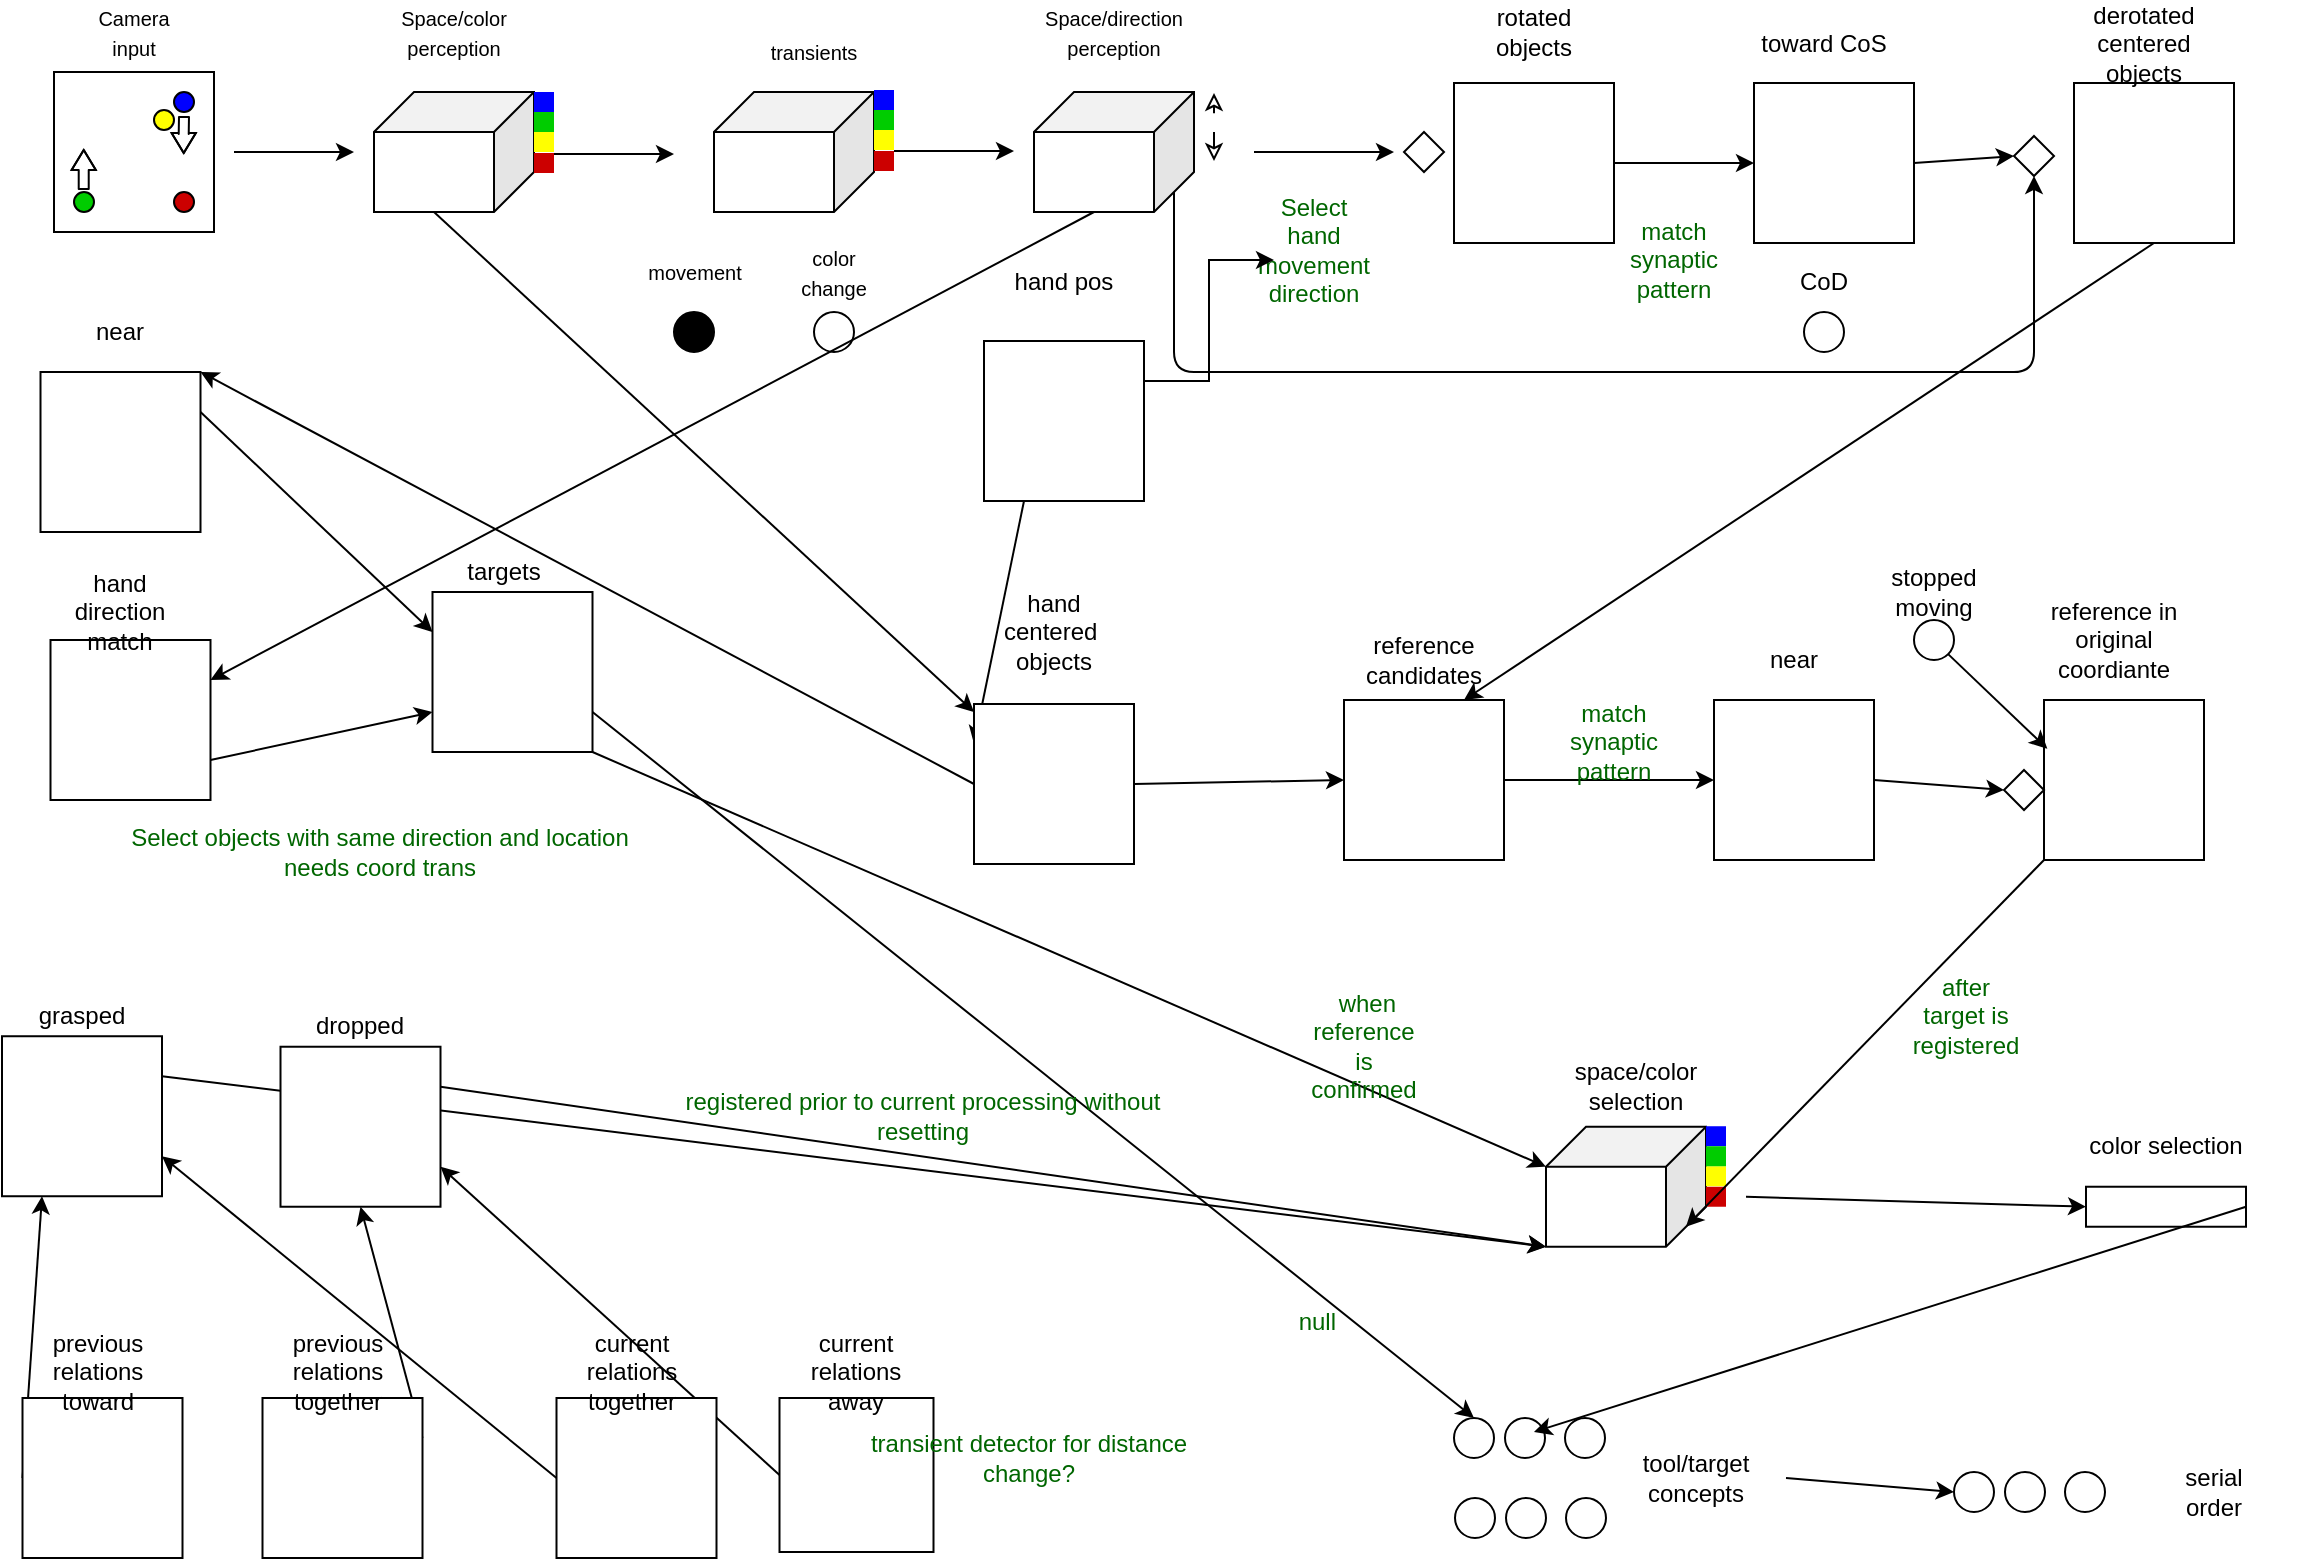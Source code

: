 <mxfile version="15.3.0" type="device"><diagram id="kGm0Wzl591T-LbFNVR5m" name="Page-1"><mxGraphModel dx="1185" dy="600" grid="1" gridSize="10" guides="1" tooltips="1" connect="1" arrows="1" fold="1" page="1" pageScale="1" pageWidth="1169" pageHeight="827" math="0" shadow="0"><root><mxCell id="0"/><mxCell id="1" parent="0"/><mxCell id="59VaYfTnH777uR1lZ6-N-1" value="" style="whiteSpace=wrap;html=1;aspect=fixed;" parent="1" vertex="1"><mxGeometry x="30" y="70" width="80" height="80" as="geometry"/></mxCell><mxCell id="59VaYfTnH777uR1lZ6-N-9" value="" style="ellipse;fillColor=#CC0000;strokeColor=#000000;" parent="1" vertex="1"><mxGeometry x="90" y="130" width="10" height="10" as="geometry"/></mxCell><mxCell id="59VaYfTnH777uR1lZ6-N-10" value="" style="ellipse;fillColor=#00CC00;strokeColor=#000000;" parent="1" vertex="1"><mxGeometry x="40" y="130" width="10" height="10" as="geometry"/></mxCell><mxCell id="59VaYfTnH777uR1lZ6-N-11" value="" style="ellipse;fillColor=#0000FF;strokeColor=#000000;" parent="1" vertex="1"><mxGeometry x="90" y="80" width="10" height="10" as="geometry"/></mxCell><mxCell id="59VaYfTnH777uR1lZ6-N-12" value="&lt;font style=&quot;font-size: 10px&quot;&gt;Camera input&lt;/font&gt;" style="text;html=1;strokeColor=none;fillColor=none;align=center;verticalAlign=middle;whiteSpace=wrap;rounded=0;" parent="1" vertex="1"><mxGeometry x="50" y="40" width="40" height="20" as="geometry"/></mxCell><mxCell id="UqUABq7N3b2xhDvYpUV0-53" style="edgeStyle=none;rounded=0;orthogonalLoop=1;jettySize=auto;html=1;exitX=0;exitY=0;exitDx=50;exitDy=60.0;exitPerimeter=0;" edge="1" parent="1" source="59VaYfTnH777uR1lZ6-N-15"><mxGeometry relative="1" as="geometry"><mxPoint x="490" y="390" as="targetPoint"/></mxGeometry></mxCell><object label="" id="59VaYfTnH777uR1lZ6-N-15"><mxCell style="shape=cube;whiteSpace=wrap;html=1;boundedLbl=1;backgroundOutline=1;darkOpacity=0.05;darkOpacity2=0.1;fillColor=none;flipH=1;" parent="1" vertex="1"><mxGeometry x="190" y="80" width="80" height="60" as="geometry"/></mxCell></object><mxCell id="59VaYfTnH777uR1lZ6-N-17" value="" style="shape=image;html=1;verticalAlign=top;verticalLabelPosition=bottom;labelBackgroundColor=#ffffff;imageAspect=0;aspect=fixed;image=https://cdn1.iconfinder.com/data/icons/feather-2/24/x-128.png;fillColor=none;" parent="1" vertex="1"><mxGeometry x="250" y="80.5" width="9" height="9" as="geometry"/></mxCell><mxCell id="59VaYfTnH777uR1lZ6-N-18" value="" style="shape=image;html=1;verticalAlign=top;verticalLabelPosition=bottom;labelBackgroundColor=#ffffff;imageAspect=0;aspect=fixed;image=https://cdn1.iconfinder.com/data/icons/feather-2/24/x-128.png;fillColor=none;" parent="1" vertex="1"><mxGeometry x="250" y="128.5" width="9" height="9" as="geometry"/></mxCell><mxCell id="59VaYfTnH777uR1lZ6-N-19" value="" style="shape=image;html=1;verticalAlign=top;verticalLabelPosition=bottom;labelBackgroundColor=#ffffff;imageAspect=0;aspect=fixed;image=https://cdn1.iconfinder.com/data/icons/feather-2/24/x-128.png;fillColor=none;" parent="1" vertex="1"><mxGeometry x="190" y="107.5" width="9" height="9" as="geometry"/></mxCell><mxCell id="59VaYfTnH777uR1lZ6-N-20" value="&lt;div&gt;&lt;font style=&quot;font-size: 10px&quot;&gt;Space/color&lt;/font&gt;&lt;/div&gt;&lt;div&gt;&lt;font style=&quot;font-size: 10px&quot;&gt;perception&lt;br&gt;&lt;/font&gt;&lt;/div&gt;" style="text;html=1;strokeColor=none;fillColor=none;align=center;verticalAlign=middle;whiteSpace=wrap;rounded=0;" parent="1" vertex="1"><mxGeometry x="210" y="40" width="40" height="20" as="geometry"/></mxCell><mxCell id="59VaYfTnH777uR1lZ6-N-21" value="" style="endArrow=classic;html=1;" parent="1" edge="1"><mxGeometry width="50" height="50" relative="1" as="geometry"><mxPoint x="120" y="110" as="sourcePoint"/><mxPoint x="180" y="110" as="targetPoint"/></mxGeometry></mxCell><mxCell id="59VaYfTnH777uR1lZ6-N-22" value="" style="endArrow=classic;html=1;" parent="1" edge="1"><mxGeometry width="50" height="50" relative="1" as="geometry"><mxPoint x="280" y="111" as="sourcePoint"/><mxPoint x="340" y="111" as="targetPoint"/></mxGeometry></mxCell><object label="" id="59VaYfTnH777uR1lZ6-N-23"><mxCell style="shape=cube;whiteSpace=wrap;html=1;boundedLbl=1;backgroundOutline=1;darkOpacity=0.05;darkOpacity2=0.1;fillColor=none;flipH=1;" parent="1" vertex="1"><mxGeometry x="360" y="80" width="80" height="60" as="geometry"/></mxCell></object><mxCell id="59VaYfTnH777uR1lZ6-N-24" value="&lt;font style=&quot;font-size: 10px&quot;&gt;transients&lt;/font&gt;" style="text;html=1;strokeColor=none;fillColor=none;align=center;verticalAlign=middle;whiteSpace=wrap;rounded=0;" parent="1" vertex="1"><mxGeometry x="390" y="50" width="40" height="20" as="geometry"/></mxCell><mxCell id="59VaYfTnH777uR1lZ6-N-28" value="" style="shape=flexArrow;endArrow=classic;html=1;endWidth=6.111;endSize=2.983;width=5;" parent="1" edge="1"><mxGeometry width="50" height="50" relative="1" as="geometry"><mxPoint x="44.86" y="129" as="sourcePoint"/><mxPoint x="44.86" y="108.5" as="targetPoint"/><Array as="points"><mxPoint x="44.86" y="119"/></Array></mxGeometry></mxCell><mxCell id="59VaYfTnH777uR1lZ6-N-29" value="" style="shape=flexArrow;endArrow=classic;html=1;endWidth=6.111;endSize=2.983;width=5;startArrow=none;" parent="1" edge="1"><mxGeometry width="50" height="50" relative="1" as="geometry"><mxPoint x="95" y="92" as="sourcePoint"/><mxPoint x="94.86" y="111.0" as="targetPoint"/><Array as="points"><mxPoint x="94.86" y="101"/></Array></mxGeometry></mxCell><mxCell id="59VaYfTnH777uR1lZ6-N-30" value="" style="shape=image;html=1;verticalAlign=top;verticalLabelPosition=bottom;labelBackgroundColor=#ffffff;imageAspect=0;aspect=fixed;image=https://cdn1.iconfinder.com/data/icons/feather-2/24/x-128.png;fillColor=none;" parent="1" vertex="1"><mxGeometry x="421" y="80" width="9" height="9" as="geometry"/></mxCell><mxCell id="59VaYfTnH777uR1lZ6-N-31" value="" style="shape=image;html=1;verticalAlign=top;verticalLabelPosition=bottom;labelBackgroundColor=#ffffff;imageAspect=0;aspect=fixed;image=https://cdn1.iconfinder.com/data/icons/feather-2/24/x-128.png;fillColor=none;" parent="1" vertex="1"><mxGeometry x="360" y="111" width="9" height="9" as="geometry"/></mxCell><mxCell id="59VaYfTnH777uR1lZ6-N-32" value="" style="ellipse;whiteSpace=wrap;html=1;aspect=fixed;fillColor=#000000;" parent="1" vertex="1"><mxGeometry x="340" y="190" width="20" height="20" as="geometry"/></mxCell><mxCell id="59VaYfTnH777uR1lZ6-N-33" value="" style="ellipse;whiteSpace=wrap;html=1;aspect=fixed;fillColor=none;" parent="1" vertex="1"><mxGeometry x="410" y="190" width="20" height="20" as="geometry"/></mxCell><mxCell id="59VaYfTnH777uR1lZ6-N-36" value="&lt;font style=&quot;font-size: 10px&quot;&gt;movement&lt;/font&gt;" style="text;html=1;align=center;verticalAlign=middle;resizable=0;points=[];autosize=1;strokeColor=none;fillColor=none;" parent="1" vertex="1"><mxGeometry x="310" y="160" width="80" height="20" as="geometry"/></mxCell><mxCell id="59VaYfTnH777uR1lZ6-N-37" value="&lt;font style=&quot;font-size: 10px&quot;&gt;color change&lt;br&gt;&lt;/font&gt;" style="text;html=1;strokeColor=none;fillColor=none;align=center;verticalAlign=middle;whiteSpace=wrap;rounded=0;" parent="1" vertex="1"><mxGeometry x="400" y="160" width="40" height="20" as="geometry"/></mxCell><mxCell id="59VaYfTnH777uR1lZ6-N-39" value="" style="endArrow=classic;html=1;" parent="1" edge="1"><mxGeometry width="50" height="50" relative="1" as="geometry"><mxPoint x="450" y="109.5" as="sourcePoint"/><mxPoint x="510" y="109.5" as="targetPoint"/></mxGeometry></mxCell><mxCell id="UqUABq7N3b2xhDvYpUV0-32" style="rounded=0;orthogonalLoop=1;jettySize=auto;html=1;exitX=0;exitY=0;exitDx=50;exitDy=60;exitPerimeter=0;entryX=1;entryY=0.25;entryDx=0;entryDy=0;" edge="1" parent="1" source="59VaYfTnH777uR1lZ6-N-40" target="UqUABq7N3b2xhDvYpUV0-22"><mxGeometry relative="1" as="geometry"/></mxCell><object label="" id="59VaYfTnH777uR1lZ6-N-40"><mxCell style="shape=cube;whiteSpace=wrap;html=1;boundedLbl=1;backgroundOutline=1;darkOpacity=0.05;darkOpacity2=0.1;fillColor=none;flipH=1;" parent="1" vertex="1"><mxGeometry x="520" y="80" width="80" height="60" as="geometry"/></mxCell></object><mxCell id="59VaYfTnH777uR1lZ6-N-41" value="&lt;div&gt;&lt;font style=&quot;font-size: 10px&quot;&gt;Space/direction&lt;/font&gt;&lt;/div&gt;&lt;div&gt;&lt;font style=&quot;font-size: 10px&quot;&gt;perception&lt;br&gt;&lt;/font&gt;&lt;/div&gt;" style="text;html=1;strokeColor=none;fillColor=none;align=center;verticalAlign=middle;whiteSpace=wrap;rounded=0;" parent="1" vertex="1"><mxGeometry x="540" y="40" width="40" height="20" as="geometry"/></mxCell><mxCell id="59VaYfTnH777uR1lZ6-N-43" value="" style="shape=image;html=1;verticalAlign=top;verticalLabelPosition=bottom;labelBackgroundColor=#ffffff;imageAspect=0;aspect=fixed;image=https://cdn1.iconfinder.com/data/icons/feather-2/24/x-128.png;fillColor=none;" parent="1" vertex="1"><mxGeometry x="520" y="102" width="9" height="9" as="geometry"/></mxCell><mxCell id="59VaYfTnH777uR1lZ6-N-44" value="" style="shape=image;html=1;verticalAlign=top;verticalLabelPosition=bottom;labelBackgroundColor=#ffffff;imageAspect=0;aspect=fixed;image=https://cdn1.iconfinder.com/data/icons/feather-2/24/x-128.png;fillColor=none;" parent="1" vertex="1"><mxGeometry x="591" y="105.5" width="9" height="9" as="geometry"/></mxCell><mxCell id="59VaYfTnH777uR1lZ6-N-58" value="" style="whiteSpace=wrap;html=1;aspect=fixed;" parent="1" vertex="1"><mxGeometry x="730" y="75.5" width="80" height="80" as="geometry"/></mxCell><mxCell id="59VaYfTnH777uR1lZ6-N-59" value="&lt;div&gt;rotated&lt;/div&gt;&lt;div&gt;objects&lt;br&gt;&lt;/div&gt;" style="text;html=1;strokeColor=none;fillColor=none;align=center;verticalAlign=middle;whiteSpace=wrap;rounded=0;" parent="1" vertex="1"><mxGeometry x="725" y="40" width="90" height="20" as="geometry"/></mxCell><mxCell id="59VaYfTnH777uR1lZ6-N-60" value="" style="whiteSpace=wrap;html=1;aspect=fixed;" parent="1" vertex="1"><mxGeometry x="880" y="75.5" width="80" height="80" as="geometry"/></mxCell><mxCell id="59VaYfTnH777uR1lZ6-N-61" value="toward CoS" style="text;html=1;strokeColor=none;fillColor=none;align=center;verticalAlign=middle;whiteSpace=wrap;rounded=0;" parent="1" vertex="1"><mxGeometry x="870" y="45.5" width="90" height="20" as="geometry"/></mxCell><mxCell id="59VaYfTnH777uR1lZ6-N-63" value="" style="ellipse;whiteSpace=wrap;html=1;aspect=fixed;fillColor=none;" parent="1" vertex="1"><mxGeometry x="905" y="190" width="20" height="20" as="geometry"/></mxCell><mxCell id="59VaYfTnH777uR1lZ6-N-64" value="CoD" style="text;html=1;strokeColor=none;fillColor=none;align=center;verticalAlign=middle;whiteSpace=wrap;rounded=0;" parent="1" vertex="1"><mxGeometry x="870" y="164.5" width="90" height="20" as="geometry"/></mxCell><mxCell id="59VaYfTnH777uR1lZ6-N-67" value="" style="rhombus;whiteSpace=wrap;html=1;fillColor=none;" parent="1" vertex="1"><mxGeometry x="705" y="100" width="20" height="20" as="geometry"/></mxCell><mxCell id="UqUABq7N3b2xhDvYpUV0-72" style="edgeStyle=none;rounded=0;orthogonalLoop=1;jettySize=auto;html=1;exitX=0.5;exitY=1;exitDx=0;exitDy=0;entryX=0.75;entryY=0;entryDx=0;entryDy=0;" edge="1" parent="1" source="59VaYfTnH777uR1lZ6-N-68" target="UqUABq7N3b2xhDvYpUV0-55"><mxGeometry relative="1" as="geometry"/></mxCell><mxCell id="59VaYfTnH777uR1lZ6-N-68" value="" style="whiteSpace=wrap;html=1;aspect=fixed;" parent="1" vertex="1"><mxGeometry x="1040" y="75.5" width="80" height="80" as="geometry"/></mxCell><mxCell id="59VaYfTnH777uR1lZ6-N-69" value="&lt;div&gt;derotated&lt;/div&gt;&lt;div&gt;centered&lt;br&gt;&lt;/div&gt;&lt;div&gt;objects&lt;br&gt;&lt;/div&gt;" style="text;html=1;strokeColor=none;fillColor=none;align=center;verticalAlign=middle;whiteSpace=wrap;rounded=0;" parent="1" vertex="1"><mxGeometry x="1030" y="45.5" width="90" height="20" as="geometry"/></mxCell><mxCell id="59VaYfTnH777uR1lZ6-N-70" value="" style="rhombus;whiteSpace=wrap;html=1;fillColor=none;" parent="1" vertex="1"><mxGeometry x="1010" y="102" width="20" height="20" as="geometry"/></mxCell><mxCell id="59VaYfTnH777uR1lZ6-N-71" value="" style="endArrow=classic;html=1;" parent="1" edge="1"><mxGeometry width="50" height="50" relative="1" as="geometry"><mxPoint x="630" y="110" as="sourcePoint"/><mxPoint x="700" y="110" as="targetPoint"/></mxGeometry></mxCell><mxCell id="59VaYfTnH777uR1lZ6-N-77" value="&lt;div&gt;&lt;font color=&quot;#006600&quot;&gt;Select hand movement&lt;/font&gt;&lt;/div&gt;&lt;div&gt;&lt;font color=&quot;#006600&quot;&gt;direction&lt;br&gt;&lt;/font&gt;&lt;/div&gt;" style="text;html=1;strokeColor=none;fillColor=none;align=center;verticalAlign=middle;whiteSpace=wrap;rounded=0;" parent="1" vertex="1"><mxGeometry x="640" y="149" width="40" height="20" as="geometry"/></mxCell><mxCell id="59VaYfTnH777uR1lZ6-N-79" value="" style="endArrow=classic;html=1;exitX=1;exitY=0.5;exitDx=0;exitDy=0;entryX=0;entryY=0.5;entryDx=0;entryDy=0;" parent="1" source="59VaYfTnH777uR1lZ6-N-58" target="59VaYfTnH777uR1lZ6-N-60" edge="1"><mxGeometry width="50" height="50" relative="1" as="geometry"><mxPoint x="750" y="330" as="sourcePoint"/><mxPoint x="870" y="160" as="targetPoint"/></mxGeometry></mxCell><mxCell id="59VaYfTnH777uR1lZ6-N-80" value="" style="endArrow=classic;html=1;exitX=0;exitY=0;exitDx=10;exitDy=50;exitPerimeter=0;entryX=0.5;entryY=1;entryDx=0;entryDy=0;edgeStyle=orthogonalEdgeStyle;" parent="1" source="59VaYfTnH777uR1lZ6-N-40" target="59VaYfTnH777uR1lZ6-N-70" edge="1"><mxGeometry width="50" height="50" relative="1" as="geometry"><mxPoint x="620" y="190" as="sourcePoint"/><mxPoint x="670" y="140" as="targetPoint"/><Array as="points"><mxPoint x="590" y="220"/><mxPoint x="1020" y="220"/></Array></mxGeometry></mxCell><mxCell id="59VaYfTnH777uR1lZ6-N-81" value="" style="endArrow=classic;html=1;exitX=1;exitY=0.5;exitDx=0;exitDy=0;entryX=0;entryY=0.5;entryDx=0;entryDy=0;" parent="1" source="59VaYfTnH777uR1lZ6-N-60" target="59VaYfTnH777uR1lZ6-N-70" edge="1"><mxGeometry width="50" height="50" relative="1" as="geometry"><mxPoint x="970" y="120" as="sourcePoint"/><mxPoint x="1010" y="140" as="targetPoint"/></mxGeometry></mxCell><mxCell id="59VaYfTnH777uR1lZ6-N-95" value="" style="shape=image;html=1;verticalAlign=top;verticalLabelPosition=bottom;labelBackgroundColor=#ffffff;imageAspect=0;aspect=fixed;image=https://cdn1.iconfinder.com/data/icons/feather-2/24/x-128.png;fillColor=none;" parent="1" vertex="1"><mxGeometry x="765" y="80" width="9" height="9" as="geometry"/></mxCell><mxCell id="59VaYfTnH777uR1lZ6-N-96" value="" style="shape=image;html=1;verticalAlign=top;verticalLabelPosition=bottom;labelBackgroundColor=#ffffff;imageAspect=0;aspect=fixed;image=https://cdn1.iconfinder.com/data/icons/feather-2/24/x-128.png;fillColor=none;" parent="1" vertex="1"><mxGeometry x="915.5" y="80" width="9" height="9" as="geometry"/></mxCell><mxCell id="59VaYfTnH777uR1lZ6-N-97" value="&lt;font color=&quot;#006600&quot;&gt;match synaptic pattern&lt;br&gt;&lt;/font&gt;" style="text;html=1;strokeColor=none;fillColor=none;align=center;verticalAlign=middle;whiteSpace=wrap;rounded=0;" parent="1" vertex="1"><mxGeometry x="820" y="159" width="40" height="10" as="geometry"/></mxCell><mxCell id="59VaYfTnH777uR1lZ6-N-98" value="" style="shape=image;html=1;verticalAlign=top;verticalLabelPosition=bottom;labelBackgroundColor=#ffffff;imageAspect=0;aspect=fixed;image=https://cdn1.iconfinder.com/data/icons/feather-2/24/x-128.png;fillColor=none;" parent="1" vertex="1"><mxGeometry x="1081" y="140" width="9" height="9" as="geometry"/></mxCell><mxCell id="59VaYfTnH777uR1lZ6-N-160" value="" style="whiteSpace=wrap;html=1;aspect=fixed;strokeColor=none;fillColor=#0000FF;fontStyle=1" parent="1" vertex="1"><mxGeometry x="270" y="80" width="10" height="10" as="geometry"/></mxCell><mxCell id="59VaYfTnH777uR1lZ6-N-161" value="" style="whiteSpace=wrap;html=1;aspect=fixed;strokeColor=none;fillColor=#CC0000;" parent="1" vertex="1"><mxGeometry x="270" y="110.5" width="10" height="10" as="geometry"/></mxCell><mxCell id="59VaYfTnH777uR1lZ6-N-162" value="" style="whiteSpace=wrap;html=1;aspect=fixed;strokeColor=none;fillColor=#00CC00;" parent="1" vertex="1"><mxGeometry x="270" y="90" width="10" height="10" as="geometry"/></mxCell><mxCell id="59VaYfTnH777uR1lZ6-N-163" value="" style="whiteSpace=wrap;html=1;aspect=fixed;strokeColor=none;fillColor=#0000FF;fontStyle=1" parent="1" vertex="1"><mxGeometry x="440" y="79" width="10" height="10" as="geometry"/></mxCell><mxCell id="59VaYfTnH777uR1lZ6-N-164" value="" style="whiteSpace=wrap;html=1;aspect=fixed;strokeColor=none;fillColor=#CC0000;" parent="1" vertex="1"><mxGeometry x="440" y="109.5" width="10" height="10" as="geometry"/></mxCell><mxCell id="59VaYfTnH777uR1lZ6-N-165" value="" style="whiteSpace=wrap;html=1;aspect=fixed;strokeColor=none;fillColor=#00CC00;" parent="1" vertex="1"><mxGeometry x="440" y="89" width="10" height="10" as="geometry"/></mxCell><mxCell id="59VaYfTnH777uR1lZ6-N-167" value="" style="endArrow=classic;html=1;endFill=0;rounded=0;" parent="1" edge="1"><mxGeometry width="50" height="50" relative="1" as="geometry"><mxPoint x="610" y="90.61" as="sourcePoint"/><mxPoint x="610" y="80.5" as="targetPoint"/><Array as="points"><mxPoint x="610" y="80.5"/></Array></mxGeometry></mxCell><mxCell id="59VaYfTnH777uR1lZ6-N-168" value="" style="endArrow=classic;html=1;endFill=0;rounded=0;" parent="1" edge="1"><mxGeometry width="50" height="50" relative="1" as="geometry"><mxPoint x="610" y="100" as="sourcePoint"/><mxPoint x="610" y="114.5" as="targetPoint"/><Array as="points"><mxPoint x="610" y="114.5"/></Array></mxGeometry></mxCell><mxCell id="UqUABq7N3b2xhDvYpUV0-99" style="edgeStyle=none;rounded=0;orthogonalLoop=1;jettySize=auto;html=1;exitX=1;exitY=1;exitDx=0;exitDy=0;entryX=0;entryY=0;entryDx=80;entryDy=20;entryPerimeter=0;" edge="1" parent="1" source="UqUABq7N3b2xhDvYpUV0-1" target="UqUABq7N3b2xhDvYpUV0-75"><mxGeometry relative="1" as="geometry"/></mxCell><mxCell id="UqUABq7N3b2xhDvYpUV0-136" style="edgeStyle=none;rounded=0;orthogonalLoop=1;jettySize=auto;html=1;exitX=1;exitY=0.75;exitDx=0;exitDy=0;entryX=0.5;entryY=0;entryDx=0;entryDy=0;endArrow=classic;endFill=1;" edge="1" parent="1" source="UqUABq7N3b2xhDvYpUV0-1" target="UqUABq7N3b2xhDvYpUV0-84"><mxGeometry relative="1" as="geometry"/></mxCell><mxCell id="UqUABq7N3b2xhDvYpUV0-1" value="" style="whiteSpace=wrap;html=1;aspect=fixed;" vertex="1" parent="1"><mxGeometry x="219.25" y="330" width="80" height="80" as="geometry"/></mxCell><mxCell id="UqUABq7N3b2xhDvYpUV0-2" value="" style="ellipse;fillColor=#FFFF00;strokeColor=#000000;" vertex="1" parent="1"><mxGeometry x="80" y="89" width="10" height="10" as="geometry"/></mxCell><mxCell id="UqUABq7N3b2xhDvYpUV0-5" value="" style="whiteSpace=wrap;html=1;aspect=fixed;strokeColor=none;fillColor=#FFFF00;" vertex="1" parent="1"><mxGeometry x="270" y="100" width="10" height="10" as="geometry"/></mxCell><mxCell id="UqUABq7N3b2xhDvYpUV0-6" value="" style="shape=image;html=1;verticalAlign=top;verticalLabelPosition=bottom;labelBackgroundColor=#ffffff;imageAspect=0;aspect=fixed;image=https://cdn1.iconfinder.com/data/icons/feather-2/24/x-128.png;fillColor=none;" vertex="1" parent="1"><mxGeometry x="257" y="104" width="9" height="9" as="geometry"/></mxCell><mxCell id="UqUABq7N3b2xhDvYpUV0-9" value="" style="whiteSpace=wrap;html=1;aspect=fixed;strokeColor=none;fillColor=#FFFF00;" vertex="1" parent="1"><mxGeometry x="440" y="99" width="10" height="10" as="geometry"/></mxCell><mxCell id="UqUABq7N3b2xhDvYpUV0-10" value="" style="shape=image;html=1;verticalAlign=top;verticalLabelPosition=bottom;labelBackgroundColor=#ffffff;imageAspect=0;aspect=fixed;image=https://cdn1.iconfinder.com/data/icons/feather-2/24/x-128.png;fillColor=none;" vertex="1" parent="1"><mxGeometry x="428" y="105" width="9" height="9" as="geometry"/></mxCell><mxCell id="UqUABq7N3b2xhDvYpUV0-12" value="" style="shape=image;html=1;verticalAlign=top;verticalLabelPosition=bottom;labelBackgroundColor=#ffffff;imageAspect=0;aspect=fixed;image=https://cdn1.iconfinder.com/data/icons/feather-2/24/x-128.png;fillColor=none;" vertex="1" parent="1"><mxGeometry x="585" y="109" width="9" height="9" as="geometry"/></mxCell><mxCell id="UqUABq7N3b2xhDvYpUV0-14" value="targets" style="text;html=1;strokeColor=none;fillColor=none;align=center;verticalAlign=middle;whiteSpace=wrap;rounded=0;" vertex="1" parent="1"><mxGeometry x="234.5" y="310" width="40" height="20" as="geometry"/></mxCell><mxCell id="UqUABq7N3b2xhDvYpUV0-15" value="" style="shape=image;html=1;verticalAlign=top;verticalLabelPosition=bottom;labelBackgroundColor=#ffffff;imageAspect=0;aspect=fixed;image=https://cdn1.iconfinder.com/data/icons/feather-2/24/x-128.png;fillColor=none;" vertex="1" parent="1"><mxGeometry x="290.25" y="364" width="9" height="9" as="geometry"/></mxCell><mxCell id="UqUABq7N3b2xhDvYpUV0-29" style="rounded=0;orthogonalLoop=1;jettySize=auto;html=1;exitX=1;exitY=0.25;exitDx=0;exitDy=0;entryX=0;entryY=0.25;entryDx=0;entryDy=0;" edge="1" parent="1" source="UqUABq7N3b2xhDvYpUV0-16" target="UqUABq7N3b2xhDvYpUV0-1"><mxGeometry relative="1" as="geometry"/></mxCell><mxCell id="UqUABq7N3b2xhDvYpUV0-16" value="" style="whiteSpace=wrap;html=1;aspect=fixed;" vertex="1" parent="1"><mxGeometry x="23.25" y="220" width="80" height="80" as="geometry"/></mxCell><mxCell id="UqUABq7N3b2xhDvYpUV0-17" value="near" style="text;html=1;strokeColor=none;fillColor=none;align=center;verticalAlign=middle;whiteSpace=wrap;rounded=0;" vertex="1" parent="1"><mxGeometry x="18.25" y="190" width="90" height="20" as="geometry"/></mxCell><mxCell id="UqUABq7N3b2xhDvYpUV0-19" value="" style="shape=image;html=1;verticalAlign=top;verticalLabelPosition=bottom;labelBackgroundColor=#ffffff;imageAspect=0;aspect=fixed;image=https://cdn1.iconfinder.com/data/icons/feather-2/24/x-128.png;fillColor=none;" vertex="1" parent="1"><mxGeometry x="49.25" y="265" width="9" height="9" as="geometry"/></mxCell><mxCell id="UqUABq7N3b2xhDvYpUV0-30" style="rounded=0;orthogonalLoop=1;jettySize=auto;html=1;exitX=1;exitY=0.75;exitDx=0;exitDy=0;entryX=0;entryY=0.75;entryDx=0;entryDy=0;" edge="1" parent="1" source="UqUABq7N3b2xhDvYpUV0-22" target="UqUABq7N3b2xhDvYpUV0-1"><mxGeometry relative="1" as="geometry"/></mxCell><mxCell id="UqUABq7N3b2xhDvYpUV0-22" value="" style="whiteSpace=wrap;html=1;aspect=fixed;" vertex="1" parent="1"><mxGeometry x="28.25" y="354" width="80" height="80" as="geometry"/></mxCell><mxCell id="UqUABq7N3b2xhDvYpUV0-23" value="&lt;div&gt;hand&lt;/div&gt;&lt;div&gt;direction&lt;/div&gt;&lt;div&gt;match&lt;br&gt;&lt;/div&gt;" style="text;html=1;strokeColor=none;fillColor=none;align=center;verticalAlign=middle;whiteSpace=wrap;rounded=0;" vertex="1" parent="1"><mxGeometry x="18.25" y="330" width="90" height="20" as="geometry"/></mxCell><mxCell id="UqUABq7N3b2xhDvYpUV0-24" value="" style="shape=image;html=1;verticalAlign=top;verticalLabelPosition=bottom;labelBackgroundColor=#ffffff;imageAspect=0;aspect=fixed;image=https://cdn1.iconfinder.com/data/icons/feather-2/24/x-128.png;fillColor=none;" vertex="1" parent="1"><mxGeometry x="93.25" y="420" width="9" height="9" as="geometry"/></mxCell><mxCell id="UqUABq7N3b2xhDvYpUV0-28" style="edgeStyle=orthogonalEdgeStyle;rounded=0;orthogonalLoop=1;jettySize=auto;html=1;exitX=1;exitY=0.25;exitDx=0;exitDy=0;entryX=0;entryY=0.75;entryDx=0;entryDy=0;" edge="1" parent="1" source="UqUABq7N3b2xhDvYpUV0-25" target="59VaYfTnH777uR1lZ6-N-77"><mxGeometry relative="1" as="geometry"/></mxCell><mxCell id="UqUABq7N3b2xhDvYpUV0-52" style="edgeStyle=none;rounded=0;orthogonalLoop=1;jettySize=auto;html=1;exitX=0.25;exitY=1;exitDx=0;exitDy=0;entryX=0;entryY=0.25;entryDx=0;entryDy=0;" edge="1" parent="1" source="UqUABq7N3b2xhDvYpUV0-25" target="UqUABq7N3b2xhDvYpUV0-49"><mxGeometry relative="1" as="geometry"/></mxCell><mxCell id="UqUABq7N3b2xhDvYpUV0-25" value="" style="whiteSpace=wrap;html=1;aspect=fixed;" vertex="1" parent="1"><mxGeometry x="495" y="204.5" width="80" height="80" as="geometry"/></mxCell><mxCell id="UqUABq7N3b2xhDvYpUV0-26" value="hand pos" style="text;html=1;strokeColor=none;fillColor=none;align=center;verticalAlign=middle;whiteSpace=wrap;rounded=0;" vertex="1" parent="1"><mxGeometry x="490" y="164.5" width="90" height="20" as="geometry"/></mxCell><mxCell id="UqUABq7N3b2xhDvYpUV0-27" value="" style="shape=image;html=1;verticalAlign=top;verticalLabelPosition=bottom;labelBackgroundColor=#ffffff;imageAspect=0;aspect=fixed;image=https://cdn1.iconfinder.com/data/icons/feather-2/24/x-128.png;fillColor=none;" vertex="1" parent="1"><mxGeometry x="555.5" y="209.5" width="9" height="9" as="geometry"/></mxCell><mxCell id="UqUABq7N3b2xhDvYpUV0-31" value="&lt;div&gt;&lt;font color=&quot;#006600&quot;&gt;Select objects with same direction and location&lt;br&gt;&lt;/font&gt;&lt;/div&gt;&lt;div&gt;&lt;font color=&quot;#006600&quot;&gt;needs coord trans&lt;br&gt;&lt;/font&gt;&lt;/div&gt;" style="text;html=1;strokeColor=none;fillColor=none;align=center;verticalAlign=middle;whiteSpace=wrap;rounded=0;" vertex="1" parent="1"><mxGeometry x="37.75" y="440" width="310" height="40" as="geometry"/></mxCell><mxCell id="UqUABq7N3b2xhDvYpUV0-54" style="edgeStyle=none;rounded=0;orthogonalLoop=1;jettySize=auto;html=1;exitX=0;exitY=0.5;exitDx=0;exitDy=0;entryX=1;entryY=0;entryDx=0;entryDy=0;" edge="1" parent="1" source="UqUABq7N3b2xhDvYpUV0-49" target="UqUABq7N3b2xhDvYpUV0-16"><mxGeometry relative="1" as="geometry"/></mxCell><mxCell id="UqUABq7N3b2xhDvYpUV0-73" style="edgeStyle=none;rounded=0;orthogonalLoop=1;jettySize=auto;html=1;exitX=1;exitY=0.5;exitDx=0;exitDy=0;entryX=0;entryY=0.5;entryDx=0;entryDy=0;" edge="1" parent="1" source="UqUABq7N3b2xhDvYpUV0-49" target="UqUABq7N3b2xhDvYpUV0-55"><mxGeometry relative="1" as="geometry"/></mxCell><mxCell id="UqUABq7N3b2xhDvYpUV0-49" value="" style="whiteSpace=wrap;html=1;aspect=fixed;" vertex="1" parent="1"><mxGeometry x="490" y="386" width="80" height="80" as="geometry"/></mxCell><mxCell id="UqUABq7N3b2xhDvYpUV0-50" value="&lt;div&gt;hand&lt;/div&gt;&lt;div&gt;centered&amp;nbsp;&lt;/div&gt;&lt;div&gt;objects&lt;br&gt;&lt;/div&gt;" style="text;html=1;strokeColor=none;fillColor=none;align=center;verticalAlign=middle;whiteSpace=wrap;rounded=0;" vertex="1" parent="1"><mxGeometry x="485" y="340" width="90" height="20" as="geometry"/></mxCell><mxCell id="UqUABq7N3b2xhDvYpUV0-51" value="" style="shape=image;html=1;verticalAlign=top;verticalLabelPosition=bottom;labelBackgroundColor=#ffffff;imageAspect=0;aspect=fixed;image=https://cdn1.iconfinder.com/data/icons/feather-2/24/x-128.png;fillColor=none;" vertex="1" parent="1"><mxGeometry x="516" y="435" width="9" height="9" as="geometry"/></mxCell><mxCell id="UqUABq7N3b2xhDvYpUV0-55" value="" style="whiteSpace=wrap;html=1;aspect=fixed;" vertex="1" parent="1"><mxGeometry x="675" y="384" width="80" height="80" as="geometry"/></mxCell><mxCell id="UqUABq7N3b2xhDvYpUV0-56" value="&lt;div&gt;reference&lt;/div&gt;&lt;div&gt;candidates&lt;br&gt;&lt;/div&gt;" style="text;html=1;strokeColor=none;fillColor=none;align=center;verticalAlign=middle;whiteSpace=wrap;rounded=0;" vertex="1" parent="1"><mxGeometry x="670" y="354" width="90" height="20" as="geometry"/></mxCell><mxCell id="UqUABq7N3b2xhDvYpUV0-57" value="" style="whiteSpace=wrap;html=1;aspect=fixed;" vertex="1" parent="1"><mxGeometry x="860" y="384" width="80" height="80" as="geometry"/></mxCell><mxCell id="UqUABq7N3b2xhDvYpUV0-58" value="near" style="text;html=1;strokeColor=none;fillColor=none;align=center;verticalAlign=middle;whiteSpace=wrap;rounded=0;" vertex="1" parent="1"><mxGeometry x="855" y="354" width="90" height="20" as="geometry"/></mxCell><mxCell id="UqUABq7N3b2xhDvYpUV0-59" value="" style="endArrow=classic;html=1;exitX=1;exitY=0.5;exitDx=0;exitDy=0;entryX=0;entryY=0.5;entryDx=0;entryDy=0;" edge="1" parent="1" source="UqUABq7N3b2xhDvYpUV0-55" target="UqUABq7N3b2xhDvYpUV0-57"><mxGeometry width="50" height="50" relative="1" as="geometry"><mxPoint x="760.0" y="423.66" as="sourcePoint"/><mxPoint x="839" y="423.66" as="targetPoint"/></mxGeometry></mxCell><mxCell id="UqUABq7N3b2xhDvYpUV0-60" value="" style="shape=image;html=1;verticalAlign=top;verticalLabelPosition=bottom;labelBackgroundColor=#ffffff;imageAspect=0;aspect=fixed;image=https://cdn1.iconfinder.com/data/icons/feather-2/24/x-128.png;fillColor=none;" vertex="1" parent="1"><mxGeometry x="711" y="445" width="9" height="9" as="geometry"/></mxCell><mxCell id="UqUABq7N3b2xhDvYpUV0-100" style="edgeStyle=none;rounded=0;orthogonalLoop=1;jettySize=auto;html=1;exitX=0;exitY=1;exitDx=0;exitDy=0;startArrow=none;" edge="1" parent="1" source="UqUABq7N3b2xhDvYpUV0-98" target="UqUABq7N3b2xhDvYpUV0-75"><mxGeometry relative="1" as="geometry"/></mxCell><mxCell id="UqUABq7N3b2xhDvYpUV0-62" value="" style="whiteSpace=wrap;html=1;aspect=fixed;" vertex="1" parent="1"><mxGeometry x="1025" y="384" width="80" height="80" as="geometry"/></mxCell><mxCell id="UqUABq7N3b2xhDvYpUV0-63" value="reference in original coordiante" style="text;html=1;strokeColor=none;fillColor=none;align=center;verticalAlign=middle;whiteSpace=wrap;rounded=0;" vertex="1" parent="1"><mxGeometry x="1015" y="344" width="90" height="20" as="geometry"/></mxCell><mxCell id="UqUABq7N3b2xhDvYpUV0-64" value="" style="endArrow=classic;html=1;exitX=1;exitY=0.5;exitDx=0;exitDy=0;entryX=0;entryY=0.5;entryDx=0;entryDy=0;" edge="1" parent="1" source="UqUABq7N3b2xhDvYpUV0-57" target="UqUABq7N3b2xhDvYpUV0-70"><mxGeometry width="50" height="50" relative="1" as="geometry"><mxPoint x="970" y="460" as="sourcePoint"/><mxPoint x="1020" y="410" as="targetPoint"/></mxGeometry></mxCell><mxCell id="UqUABq7N3b2xhDvYpUV0-65" style="rounded=0;orthogonalLoop=1;jettySize=auto;html=1;exitX=1;exitY=1;exitDx=0;exitDy=0;entryX=0.021;entryY=0.305;entryDx=0;entryDy=0;entryPerimeter=0;" edge="1" parent="1" source="UqUABq7N3b2xhDvYpUV0-66" target="UqUABq7N3b2xhDvYpUV0-62"><mxGeometry relative="1" as="geometry"/></mxCell><mxCell id="UqUABq7N3b2xhDvYpUV0-66" value="" style="ellipse;whiteSpace=wrap;html=1;aspect=fixed;fillColor=none;" vertex="1" parent="1"><mxGeometry x="960" y="344" width="20" height="20" as="geometry"/></mxCell><mxCell id="UqUABq7N3b2xhDvYpUV0-67" value="&lt;div&gt;stopped&lt;/div&gt;&lt;div&gt;moving&lt;br&gt;&lt;/div&gt;" style="text;html=1;strokeColor=none;fillColor=none;align=center;verticalAlign=middle;whiteSpace=wrap;rounded=0;" vertex="1" parent="1"><mxGeometry x="950" y="320" width="40" height="20" as="geometry"/></mxCell><mxCell id="UqUABq7N3b2xhDvYpUV0-68" value="" style="shape=image;html=1;verticalAlign=top;verticalLabelPosition=bottom;labelBackgroundColor=#ffffff;imageAspect=0;aspect=fixed;image=https://cdn2.iconfinder.com/data/icons/essential-web-5/50/placeholder-dash-dot-disapear-frame-128.png;dashed=1;dashPattern=1 1;strokeColor=#CCCCCC;fillColor=none;" vertex="1" parent="1"><mxGeometry x="895" y="419" width="10" height="10" as="geometry"/></mxCell><mxCell id="UqUABq7N3b2xhDvYpUV0-69" value="" style="shape=image;html=1;verticalAlign=top;verticalLabelPosition=bottom;labelBackgroundColor=#ffffff;imageAspect=0;aspect=fixed;image=https://cdn2.iconfinder.com/data/icons/essential-web-5/50/placeholder-dash-dot-disapear-frame-128.png;dashed=1;dashPattern=1 1;strokeColor=#CCCCCC;fillColor=none;" vertex="1" parent="1"><mxGeometry x="1090" y="444" width="10" height="10" as="geometry"/></mxCell><mxCell id="UqUABq7N3b2xhDvYpUV0-70" value="" style="rhombus;whiteSpace=wrap;html=1;fillColor=none;" vertex="1" parent="1"><mxGeometry x="1005" y="419" width="20" height="20" as="geometry"/></mxCell><mxCell id="UqUABq7N3b2xhDvYpUV0-71" value="" style="shape=image;html=1;verticalAlign=top;verticalLabelPosition=bottom;labelBackgroundColor=#ffffff;imageAspect=0;aspect=fixed;image=https://cdn1.iconfinder.com/data/icons/feather-2/24/x-128.png;fillColor=none;" vertex="1" parent="1"><mxGeometry x="529" y="455" width="9" height="9" as="geometry"/></mxCell><mxCell id="UqUABq7N3b2xhDvYpUV0-74" value="&lt;font color=&quot;#006600&quot;&gt;match synaptic pattern&lt;br&gt;&lt;/font&gt;" style="text;html=1;strokeColor=none;fillColor=none;align=center;verticalAlign=middle;whiteSpace=wrap;rounded=0;" vertex="1" parent="1"><mxGeometry x="790" y="400" width="40" height="9" as="geometry"/></mxCell><object label="" id="UqUABq7N3b2xhDvYpUV0-75"><mxCell style="shape=cube;whiteSpace=wrap;html=1;boundedLbl=1;backgroundOutline=1;darkOpacity=0.05;darkOpacity2=0.1;fillColor=none;flipH=1;" vertex="1" parent="1"><mxGeometry x="776" y="597.37" width="80" height="60" as="geometry"/></mxCell></object><mxCell id="UqUABq7N3b2xhDvYpUV0-76" value="space/color selection" style="text;html=1;strokeColor=none;fillColor=none;align=center;verticalAlign=middle;whiteSpace=wrap;rounded=0;" vertex="1" parent="1"><mxGeometry x="776" y="567.37" width="90" height="20" as="geometry"/></mxCell><mxCell id="UqUABq7N3b2xhDvYpUV0-77" value="&lt;font color=&quot;#006600&quot;&gt;&amp;nbsp;when reference is confirmed&lt;br&gt;&lt;/font&gt;" style="text;html=1;strokeColor=none;fillColor=none;align=center;verticalAlign=middle;whiteSpace=wrap;rounded=0;" vertex="1" parent="1"><mxGeometry x="665" y="552.12" width="40" height="10" as="geometry"/></mxCell><mxCell id="UqUABq7N3b2xhDvYpUV0-78" value="&lt;font color=&quot;#006600&quot;&gt;after target is registered&lt;br&gt;&lt;/font&gt;" style="text;html=1;strokeColor=none;fillColor=none;align=center;verticalAlign=middle;whiteSpace=wrap;rounded=0;" vertex="1" parent="1"><mxGeometry x="966" y="537.37" width="40" height="10" as="geometry"/></mxCell><mxCell id="UqUABq7N3b2xhDvYpUV0-79" value="" style="shape=image;html=1;verticalAlign=top;verticalLabelPosition=bottom;labelBackgroundColor=#ffffff;imageAspect=0;aspect=fixed;image=https://cdn2.iconfinder.com/data/icons/essential-web-5/50/placeholder-dash-dot-disapear-frame-128.png;dashed=1;dashPattern=1 1;strokeColor=#CCCCCC;fillColor=none;" vertex="1" parent="1"><mxGeometry x="835" y="597.37" width="10" height="10" as="geometry"/></mxCell><mxCell id="UqUABq7N3b2xhDvYpUV0-80" style="edgeStyle=none;rounded=0;orthogonalLoop=1;jettySize=auto;html=1;exitX=1;exitY=0.5;exitDx=0;exitDy=0;endArrow=classic;endFill=1;" edge="1" parent="1" source="UqUABq7N3b2xhDvYpUV0-81"><mxGeometry relative="1" as="geometry"><mxPoint x="770" y="750" as="targetPoint"/></mxGeometry></mxCell><mxCell id="UqUABq7N3b2xhDvYpUV0-81" value="" style="rounded=0;whiteSpace=wrap;html=1;strokeColor=#000000;fillColor=none;" vertex="1" parent="1"><mxGeometry x="1046" y="627.37" width="80" height="20" as="geometry"/></mxCell><mxCell id="UqUABq7N3b2xhDvYpUV0-82" value="color selection" style="text;html=1;strokeColor=none;fillColor=none;align=center;verticalAlign=middle;whiteSpace=wrap;rounded=0;" vertex="1" parent="1"><mxGeometry x="1041" y="597.37" width="90" height="20" as="geometry"/></mxCell><mxCell id="UqUABq7N3b2xhDvYpUV0-83" value="" style="endArrow=classic;html=1;entryX=0;entryY=0.5;entryDx=0;entryDy=0;" edge="1" parent="1" target="UqUABq7N3b2xhDvYpUV0-81"><mxGeometry width="50" height="50" relative="1" as="geometry"><mxPoint x="876" y="632.37" as="sourcePoint"/><mxPoint x="976" y="647.37" as="targetPoint"/></mxGeometry></mxCell><mxCell id="UqUABq7N3b2xhDvYpUV0-84" value="" style="ellipse;whiteSpace=wrap;html=1;aspect=fixed;fillColor=none;" vertex="1" parent="1"><mxGeometry x="730" y="743" width="20" height="20" as="geometry"/></mxCell><mxCell id="UqUABq7N3b2xhDvYpUV0-85" value="" style="ellipse;whiteSpace=wrap;html=1;aspect=fixed;fillColor=none;" vertex="1" parent="1"><mxGeometry x="755.5" y="743" width="20" height="20" as="geometry"/></mxCell><mxCell id="UqUABq7N3b2xhDvYpUV0-86" value="" style="ellipse;whiteSpace=wrap;html=1;aspect=fixed;fillColor=none;" vertex="1" parent="1"><mxGeometry x="785.5" y="743" width="20" height="20" as="geometry"/></mxCell><mxCell id="UqUABq7N3b2xhDvYpUV0-87" value="" style="ellipse;whiteSpace=wrap;html=1;aspect=fixed;fillColor=none;" vertex="1" parent="1"><mxGeometry x="730.5" y="783" width="20" height="20" as="geometry"/></mxCell><mxCell id="UqUABq7N3b2xhDvYpUV0-88" style="edgeStyle=none;rounded=0;orthogonalLoop=1;jettySize=auto;html=1;exitX=1;exitY=0.5;exitDx=0;exitDy=0;endArrow=classic;endFill=1;entryX=0;entryY=0.5;entryDx=0;entryDy=0;" edge="1" parent="1" source="UqUABq7N3b2xhDvYpUV0-91" target="UqUABq7N3b2xhDvYpUV0-92"><mxGeometry relative="1" as="geometry"><mxPoint x="960.714" y="690" as="targetPoint"/></mxGeometry></mxCell><mxCell id="UqUABq7N3b2xhDvYpUV0-89" value="" style="ellipse;whiteSpace=wrap;html=1;aspect=fixed;fillColor=none;" vertex="1" parent="1"><mxGeometry x="756" y="783" width="20" height="20" as="geometry"/></mxCell><mxCell id="UqUABq7N3b2xhDvYpUV0-90" value="" style="ellipse;whiteSpace=wrap;html=1;aspect=fixed;fillColor=none;" vertex="1" parent="1"><mxGeometry x="786" y="783" width="20" height="20" as="geometry"/></mxCell><mxCell id="UqUABq7N3b2xhDvYpUV0-91" value="tool/target concepts" style="text;html=1;strokeColor=none;fillColor=none;align=center;verticalAlign=middle;whiteSpace=wrap;rounded=0;" vertex="1" parent="1"><mxGeometry x="806" y="763" width="90" height="20" as="geometry"/></mxCell><mxCell id="UqUABq7N3b2xhDvYpUV0-92" value="" style="ellipse;whiteSpace=wrap;html=1;aspect=fixed;fillColor=none;" vertex="1" parent="1"><mxGeometry x="980" y="770" width="20" height="20" as="geometry"/></mxCell><mxCell id="UqUABq7N3b2xhDvYpUV0-93" value="" style="ellipse;whiteSpace=wrap;html=1;aspect=fixed;fillColor=none;" vertex="1" parent="1"><mxGeometry x="1005.5" y="770" width="20" height="20" as="geometry"/></mxCell><mxCell id="UqUABq7N3b2xhDvYpUV0-94" value="" style="ellipse;whiteSpace=wrap;html=1;aspect=fixed;fillColor=none;" vertex="1" parent="1"><mxGeometry x="1035.5" y="770" width="20" height="20" as="geometry"/></mxCell><mxCell id="UqUABq7N3b2xhDvYpUV0-95" value="&lt;div&gt;serial&lt;/div&gt;&lt;div&gt;order&lt;br&gt;&lt;/div&gt;" style="text;html=1;strokeColor=none;fillColor=none;align=center;verticalAlign=middle;whiteSpace=wrap;rounded=0;" vertex="1" parent="1"><mxGeometry x="1065" y="770" width="90" height="20" as="geometry"/></mxCell><mxCell id="UqUABq7N3b2xhDvYpUV0-96" value="" style="whiteSpace=wrap;html=1;aspect=fixed;strokeColor=none;fillColor=#0000FF;fontStyle=1" vertex="1" parent="1"><mxGeometry x="856" y="597.12" width="10" height="10" as="geometry"/></mxCell><mxCell id="UqUABq7N3b2xhDvYpUV0-97" value="" style="whiteSpace=wrap;html=1;aspect=fixed;strokeColor=none;fillColor=#CC0000;" vertex="1" parent="1"><mxGeometry x="856" y="627.37" width="10" height="10" as="geometry"/></mxCell><mxCell id="UqUABq7N3b2xhDvYpUV0-101" value="" style="whiteSpace=wrap;html=1;aspect=fixed;strokeColor=none;fillColor=#FFFF00;" vertex="1" parent="1"><mxGeometry x="856" y="617.12" width="10" height="10" as="geometry"/></mxCell><mxCell id="UqUABq7N3b2xhDvYpUV0-98" value="" style="whiteSpace=wrap;html=1;aspect=fixed;strokeColor=none;fillColor=#00CC00;" vertex="1" parent="1"><mxGeometry x="856" y="607.12" width="10" height="10" as="geometry"/></mxCell><mxCell id="UqUABq7N3b2xhDvYpUV0-102" value="" style="edgeStyle=none;rounded=0;orthogonalLoop=1;jettySize=auto;html=1;exitX=0;exitY=1;exitDx=0;exitDy=0;endArrow=classic;entryX=0;entryY=0;entryDx=10;entryDy=50;entryPerimeter=0;endFill=1;" edge="1" parent="1" source="UqUABq7N3b2xhDvYpUV0-62" target="UqUABq7N3b2xhDvYpUV0-75"><mxGeometry relative="1" as="geometry"><mxPoint x="1025" y="464" as="sourcePoint"/><mxPoint x="550" y="598.66" as="targetPoint"/></mxGeometry></mxCell><mxCell id="UqUABq7N3b2xhDvYpUV0-133" style="edgeStyle=none;rounded=0;orthogonalLoop=1;jettySize=auto;html=1;exitX=0;exitY=0.5;exitDx=0;exitDy=0;entryX=0.25;entryY=1;entryDx=0;entryDy=0;endArrow=classic;endFill=1;" edge="1" parent="1" source="UqUABq7N3b2xhDvYpUV0-105" target="UqUABq7N3b2xhDvYpUV0-119"><mxGeometry relative="1" as="geometry"/></mxCell><mxCell id="UqUABq7N3b2xhDvYpUV0-105" value="" style="whiteSpace=wrap;html=1;aspect=fixed;" vertex="1" parent="1"><mxGeometry x="14.25" y="733" width="80" height="80" as="geometry"/></mxCell><mxCell id="UqUABq7N3b2xhDvYpUV0-106" value="&lt;div&gt;previous relations&lt;/div&gt;&lt;div&gt;toward&lt;br&gt;&lt;/div&gt;" style="text;html=1;strokeColor=none;fillColor=none;align=center;verticalAlign=middle;whiteSpace=wrap;rounded=0;" vertex="1" parent="1"><mxGeometry x="32.25" y="710" width="40" height="20" as="geometry"/></mxCell><mxCell id="UqUABq7N3b2xhDvYpUV0-126" style="edgeStyle=none;rounded=0;orthogonalLoop=1;jettySize=auto;html=1;exitX=1;exitY=0.25;exitDx=0;exitDy=0;entryX=0.5;entryY=1;entryDx=0;entryDy=0;endArrow=classic;endFill=1;" edge="1" parent="1" source="UqUABq7N3b2xhDvYpUV0-111" target="UqUABq7N3b2xhDvYpUV0-121"><mxGeometry relative="1" as="geometry"/></mxCell><mxCell id="UqUABq7N3b2xhDvYpUV0-111" value="" style="whiteSpace=wrap;html=1;aspect=fixed;" vertex="1" parent="1"><mxGeometry x="134.25" y="733" width="80" height="80" as="geometry"/></mxCell><mxCell id="UqUABq7N3b2xhDvYpUV0-112" value="&lt;div&gt;previous relations&lt;/div&gt;&lt;div&gt;together&lt;br&gt;&lt;/div&gt;" style="text;html=1;strokeColor=none;fillColor=none;align=center;verticalAlign=middle;whiteSpace=wrap;rounded=0;" vertex="1" parent="1"><mxGeometry x="152.25" y="710" width="40" height="20" as="geometry"/></mxCell><mxCell id="UqUABq7N3b2xhDvYpUV0-127" style="edgeStyle=none;rounded=0;orthogonalLoop=1;jettySize=auto;html=1;exitX=0;exitY=0.5;exitDx=0;exitDy=0;entryX=1;entryY=0.75;entryDx=0;entryDy=0;endArrow=classic;endFill=1;" edge="1" parent="1" source="UqUABq7N3b2xhDvYpUV0-115" target="UqUABq7N3b2xhDvYpUV0-121"><mxGeometry relative="1" as="geometry"/></mxCell><mxCell id="UqUABq7N3b2xhDvYpUV0-115" value="" style="whiteSpace=wrap;html=1;aspect=fixed;" vertex="1" parent="1"><mxGeometry x="392.75" y="733" width="77" height="77" as="geometry"/></mxCell><mxCell id="UqUABq7N3b2xhDvYpUV0-116" value="&lt;div&gt;current relations&lt;/div&gt;&lt;div&gt;away&lt;br&gt;&lt;/div&gt;" style="text;html=1;strokeColor=none;fillColor=none;align=center;verticalAlign=middle;whiteSpace=wrap;rounded=0;" vertex="1" parent="1"><mxGeometry x="410.75" y="710" width="40" height="20" as="geometry"/></mxCell><mxCell id="UqUABq7N3b2xhDvYpUV0-125" style="edgeStyle=none;rounded=0;orthogonalLoop=1;jettySize=auto;html=1;exitX=0;exitY=0.5;exitDx=0;exitDy=0;entryX=1;entryY=0.75;entryDx=0;entryDy=0;endArrow=classic;endFill=1;" edge="1" parent="1" source="UqUABq7N3b2xhDvYpUV0-117" target="UqUABq7N3b2xhDvYpUV0-119"><mxGeometry relative="1" as="geometry"/></mxCell><mxCell id="UqUABq7N3b2xhDvYpUV0-117" value="" style="whiteSpace=wrap;html=1;aspect=fixed;" vertex="1" parent="1"><mxGeometry x="281.25" y="733" width="80" height="80" as="geometry"/></mxCell><mxCell id="UqUABq7N3b2xhDvYpUV0-118" value="&lt;div&gt;current relations&lt;/div&gt;&lt;div&gt;together&lt;br&gt;&lt;/div&gt;" style="text;html=1;strokeColor=none;fillColor=none;align=center;verticalAlign=middle;whiteSpace=wrap;rounded=0;" vertex="1" parent="1"><mxGeometry x="299.25" y="710" width="40" height="20" as="geometry"/></mxCell><mxCell id="UqUABq7N3b2xhDvYpUV0-129" style="edgeStyle=none;rounded=0;orthogonalLoop=1;jettySize=auto;html=1;exitX=1;exitY=0.25;exitDx=0;exitDy=0;entryX=1;entryY=1;entryDx=0;entryDy=0;entryPerimeter=0;endArrow=classic;endFill=1;" edge="1" parent="1" source="UqUABq7N3b2xhDvYpUV0-119" target="UqUABq7N3b2xhDvYpUV0-75"><mxGeometry relative="1" as="geometry"/></mxCell><mxCell id="UqUABq7N3b2xhDvYpUV0-119" value="" style="whiteSpace=wrap;html=1;aspect=fixed;" vertex="1" parent="1"><mxGeometry x="4" y="552.12" width="80" height="80" as="geometry"/></mxCell><mxCell id="UqUABq7N3b2xhDvYpUV0-120" value="grasped" style="text;html=1;strokeColor=none;fillColor=none;align=center;verticalAlign=middle;whiteSpace=wrap;rounded=0;" vertex="1" parent="1"><mxGeometry x="24" y="532.12" width="40" height="20" as="geometry"/></mxCell><mxCell id="UqUABq7N3b2xhDvYpUV0-132" style="edgeStyle=none;rounded=0;orthogonalLoop=1;jettySize=auto;html=1;exitX=1;exitY=0.25;exitDx=0;exitDy=0;entryX=1;entryY=1;entryDx=0;entryDy=0;entryPerimeter=0;endArrow=classic;endFill=1;" edge="1" parent="1" source="UqUABq7N3b2xhDvYpUV0-121" target="UqUABq7N3b2xhDvYpUV0-75"><mxGeometry relative="1" as="geometry"/></mxCell><mxCell id="UqUABq7N3b2xhDvYpUV0-121" value="" style="whiteSpace=wrap;html=1;aspect=fixed;" vertex="1" parent="1"><mxGeometry x="143.25" y="557.37" width="80" height="80" as="geometry"/></mxCell><mxCell id="UqUABq7N3b2xhDvYpUV0-122" value="dropped" style="text;html=1;strokeColor=none;fillColor=none;align=center;verticalAlign=middle;whiteSpace=wrap;rounded=0;" vertex="1" parent="1"><mxGeometry x="163.25" y="537.37" width="40" height="20" as="geometry"/></mxCell><mxCell id="UqUABq7N3b2xhDvYpUV0-130" value="&lt;div&gt;&lt;font color=&quot;#006600&quot;&gt;registered prior to current processing without resetting&lt;br&gt;&lt;/font&gt;&lt;/div&gt;" style="text;html=1;strokeColor=none;fillColor=none;align=center;verticalAlign=middle;whiteSpace=wrap;rounded=0;" vertex="1" parent="1"><mxGeometry x="344" y="562.12" width="241" height="60" as="geometry"/></mxCell><mxCell id="UqUABq7N3b2xhDvYpUV0-134" value="&lt;div&gt;&lt;font color=&quot;#006600&quot;&gt;transient detector for distance change?&lt;br&gt;&lt;/font&gt;&lt;/div&gt;" style="text;html=1;strokeColor=none;fillColor=none;align=center;verticalAlign=middle;whiteSpace=wrap;rounded=0;" vertex="1" parent="1"><mxGeometry x="437" y="743" width="161" height="40" as="geometry"/></mxCell><mxCell id="UqUABq7N3b2xhDvYpUV0-138" value="&lt;font color=&quot;#006600&quot;&gt;&amp;nbsp;null&lt;br&gt;&lt;/font&gt;" style="text;html=1;strokeColor=none;fillColor=none;align=center;verticalAlign=middle;whiteSpace=wrap;rounded=0;" vertex="1" parent="1"><mxGeometry x="640" y="690" width="40" height="10" as="geometry"/></mxCell></root></mxGraphModel></diagram></mxfile>